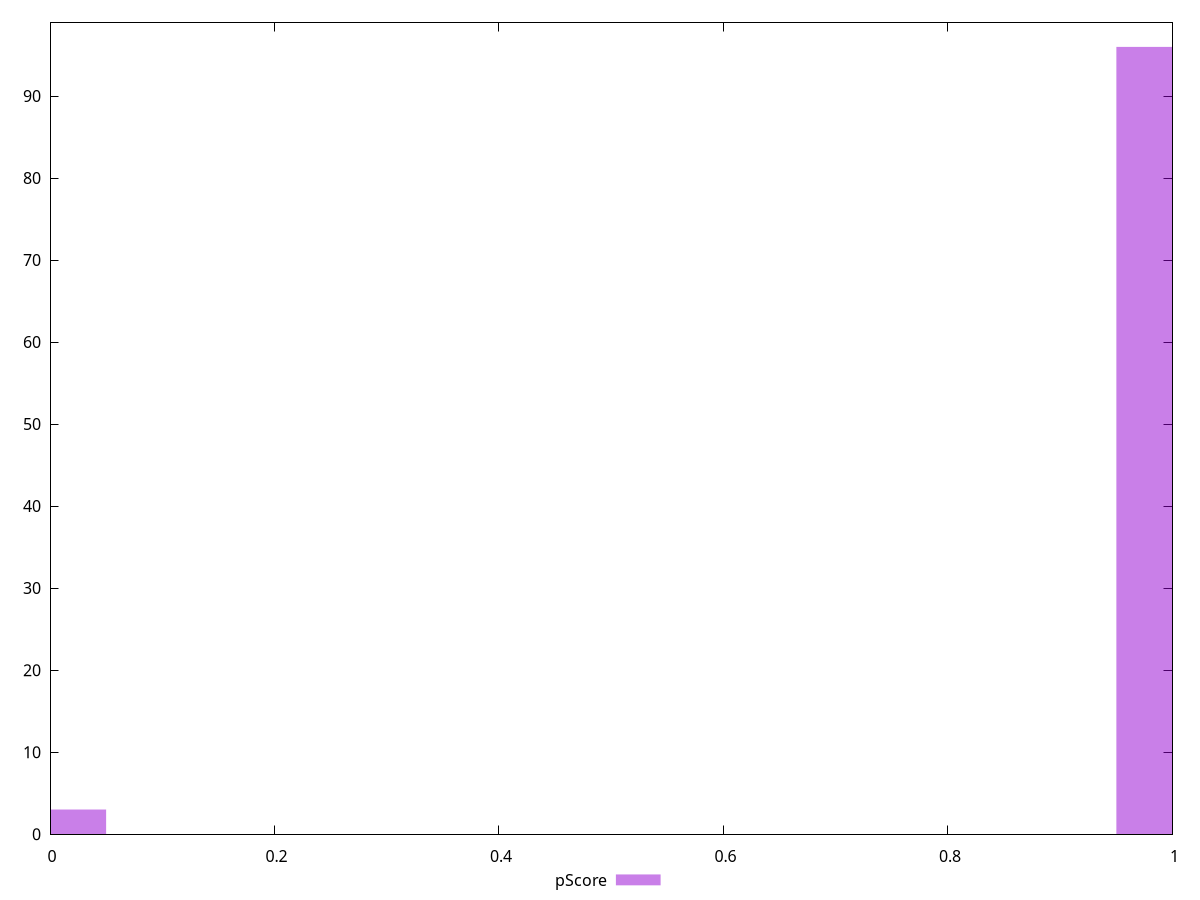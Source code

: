 reset

$pScore <<EOF
1 96
0 3
EOF

set key outside below
set boxwidth 0.1
set xrange [0:1]
set yrange [0:99]
set trange [0:99]
set style fill transparent solid 0.5 noborder
set terminal svg size 640, 490 enhanced background rgb 'white'
set output "reports/report_00030_2021-02-24T20-42-31.540Z/server-response-time/samples/card/pScore/histogram.svg"

plot $pScore title "pScore" with boxes

reset
